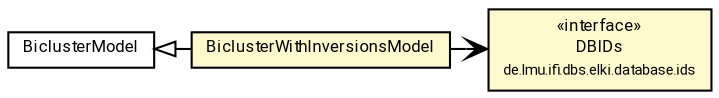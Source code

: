 #!/usr/local/bin/dot
#
# Class diagram 
# Generated by UMLGraph version R5_7_2-60-g0e99a6 (http://www.spinellis.gr/umlgraph/)
#

digraph G {
	graph [fontnames="svg"]
	edge [fontname="Roboto",fontsize=7,labelfontname="Roboto",labelfontsize=7,color="black"];
	node [fontname="Roboto",fontcolor="black",fontsize=8,shape=plaintext,margin=0,width=0,height=0];
	nodesep=0.15;
	ranksep=0.25;
	rankdir=LR;
	// de.lmu.ifi.dbs.elki.data.model.BiclusterModel
	c1879902 [label=<<table title="de.lmu.ifi.dbs.elki.data.model.BiclusterModel" border="0" cellborder="1" cellspacing="0" cellpadding="2" href="BiclusterModel.html" target="_parent">
		<tr><td><table border="0" cellspacing="0" cellpadding="1">
		<tr><td align="center" balign="center"> <font face="Roboto">BiclusterModel</font> </td></tr>
		</table></td></tr>
		</table>>, URL="BiclusterModel.html"];
	// de.lmu.ifi.dbs.elki.data.model.BiclusterWithInversionsModel
	c1879909 [label=<<table title="de.lmu.ifi.dbs.elki.data.model.BiclusterWithInversionsModel" border="0" cellborder="1" cellspacing="0" cellpadding="2" bgcolor="lemonChiffon" href="BiclusterWithInversionsModel.html" target="_parent">
		<tr><td><table border="0" cellspacing="0" cellpadding="1">
		<tr><td align="center" balign="center"> <font face="Roboto">BiclusterWithInversionsModel</font> </td></tr>
		</table></td></tr>
		</table>>, URL="BiclusterWithInversionsModel.html"];
	// de.lmu.ifi.dbs.elki.database.ids.DBIDs
	c1880601 [label=<<table title="de.lmu.ifi.dbs.elki.database.ids.DBIDs" border="0" cellborder="1" cellspacing="0" cellpadding="2" bgcolor="LemonChiffon" href="../../database/ids/DBIDs.html" target="_parent">
		<tr><td><table border="0" cellspacing="0" cellpadding="1">
		<tr><td align="center" balign="center"> &#171;interface&#187; </td></tr>
		<tr><td align="center" balign="center"> <font face="Roboto">DBIDs</font> </td></tr>
		<tr><td align="center" balign="center"> <font face="Roboto" point-size="7.0">de.lmu.ifi.dbs.elki.database.ids</font> </td></tr>
		</table></td></tr>
		</table>>, URL="../../database/ids/DBIDs.html"];
	// de.lmu.ifi.dbs.elki.data.model.BiclusterWithInversionsModel extends de.lmu.ifi.dbs.elki.data.model.BiclusterModel
	c1879902 -> c1879909 [arrowtail=empty,dir=back,weight=10];
	// de.lmu.ifi.dbs.elki.data.model.BiclusterWithInversionsModel navassoc de.lmu.ifi.dbs.elki.database.ids.DBIDs
	c1879909 -> c1880601 [arrowhead=open,weight=1];
}

